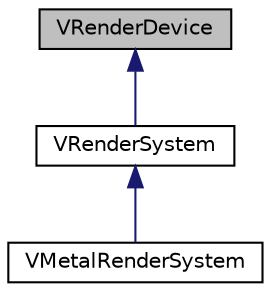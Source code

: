 digraph "VRenderDevice"
{
  edge [fontname="Helvetica",fontsize="10",labelfontname="Helvetica",labelfontsize="10"];
  node [fontname="Helvetica",fontsize="10",shape=record];
  Node1 [label="VRenderDevice",height=0.2,width=0.4,color="black", fillcolor="grey75", style="filled", fontcolor="black"];
  Node1 -> Node2 [dir="back",color="midnightblue",fontsize="10",style="solid",fontname="Helvetica"];
  Node2 [label="VRenderSystem",height=0.2,width=0.4,color="black", fillcolor="white", style="filled",URL="$class_v_render_system.html",tooltip="VRenderSystem 渲染系统 "];
  Node2 -> Node3 [dir="back",color="midnightblue",fontsize="10",style="solid",fontname="Helvetica"];
  Node3 [label="VMetalRenderSystem",height=0.2,width=0.4,color="black", fillcolor="white", style="filled",URL="$class_v_metal_render_system.html"];
}
